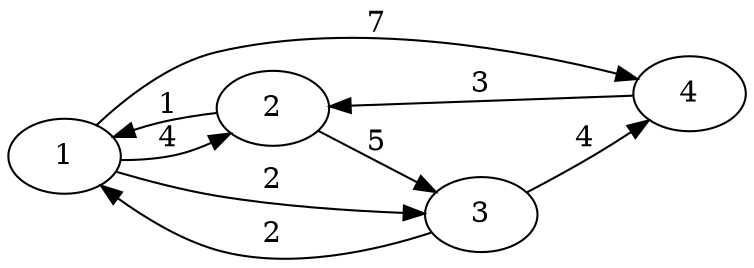 digraph G {
    rankdir = LR
    1 -> 2 [label = "4"]
    1 -> 3 [label = "2"]
    1 -> 4 [label = "7"]
    2 -> 1 [label = "1"]
    2 -> 3 [label = "5"]
    3 -> 1 [label = "2"]
    3 -> 4 [label = "4"]
    4 -> 2 [label = "3"]
}
